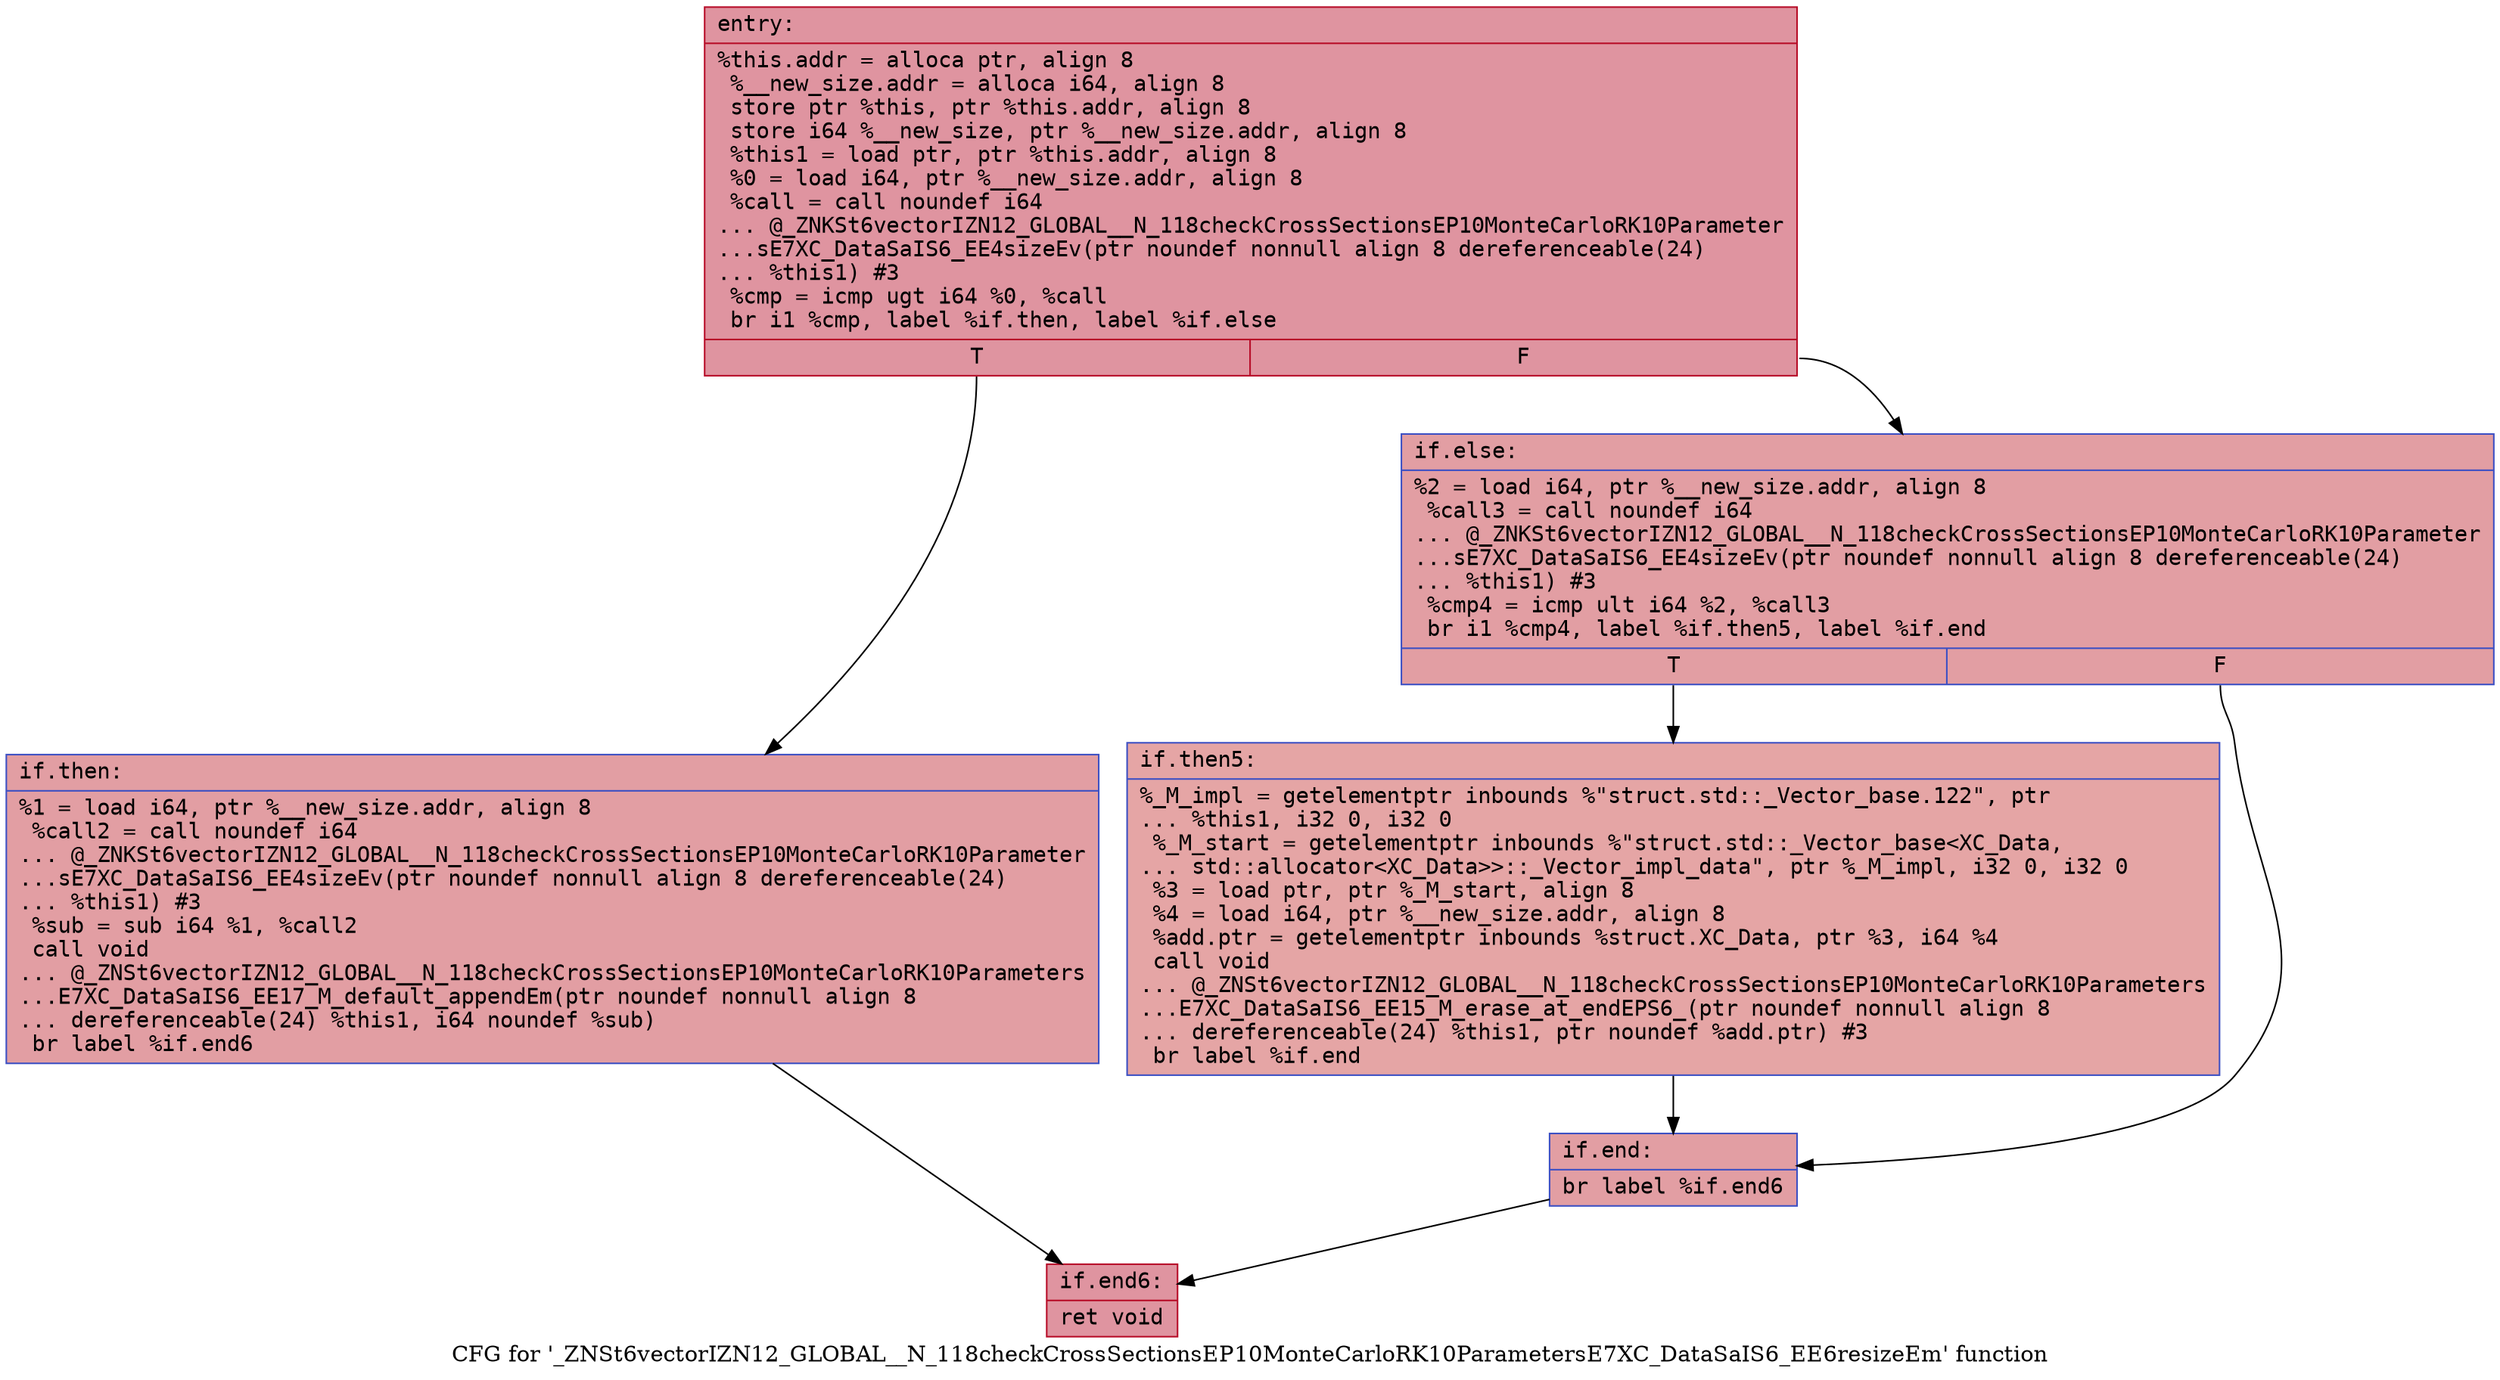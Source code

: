 digraph "CFG for '_ZNSt6vectorIZN12_GLOBAL__N_118checkCrossSectionsEP10MonteCarloRK10ParametersE7XC_DataSaIS6_EE6resizeEm' function" {
	label="CFG for '_ZNSt6vectorIZN12_GLOBAL__N_118checkCrossSectionsEP10MonteCarloRK10ParametersE7XC_DataSaIS6_EE6resizeEm' function";

	Node0x55dab48f4bc0 [shape=record,color="#b70d28ff", style=filled, fillcolor="#b70d2870" fontname="Courier",label="{entry:\l|  %this.addr = alloca ptr, align 8\l  %__new_size.addr = alloca i64, align 8\l  store ptr %this, ptr %this.addr, align 8\l  store i64 %__new_size, ptr %__new_size.addr, align 8\l  %this1 = load ptr, ptr %this.addr, align 8\l  %0 = load i64, ptr %__new_size.addr, align 8\l  %call = call noundef i64\l... @_ZNKSt6vectorIZN12_GLOBAL__N_118checkCrossSectionsEP10MonteCarloRK10Parameter\l...sE7XC_DataSaIS6_EE4sizeEv(ptr noundef nonnull align 8 dereferenceable(24)\l... %this1) #3\l  %cmp = icmp ugt i64 %0, %call\l  br i1 %cmp, label %if.then, label %if.else\l|{<s0>T|<s1>F}}"];
	Node0x55dab48f4bc0:s0 -> Node0x55dab48f51c0[tooltip="entry -> if.then\nProbability 50.00%" ];
	Node0x55dab48f4bc0:s1 -> Node0x55dab48f5290[tooltip="entry -> if.else\nProbability 50.00%" ];
	Node0x55dab48f51c0 [shape=record,color="#3d50c3ff", style=filled, fillcolor="#be242e70" fontname="Courier",label="{if.then:\l|  %1 = load i64, ptr %__new_size.addr, align 8\l  %call2 = call noundef i64\l... @_ZNKSt6vectorIZN12_GLOBAL__N_118checkCrossSectionsEP10MonteCarloRK10Parameter\l...sE7XC_DataSaIS6_EE4sizeEv(ptr noundef nonnull align 8 dereferenceable(24)\l... %this1) #3\l  %sub = sub i64 %1, %call2\l  call void\l... @_ZNSt6vectorIZN12_GLOBAL__N_118checkCrossSectionsEP10MonteCarloRK10Parameters\l...E7XC_DataSaIS6_EE17_M_default_appendEm(ptr noundef nonnull align 8\l... dereferenceable(24) %this1, i64 noundef %sub)\l  br label %if.end6\l}"];
	Node0x55dab48f51c0 -> Node0x55dab48f59b0[tooltip="if.then -> if.end6\nProbability 100.00%" ];
	Node0x55dab48f5290 [shape=record,color="#3d50c3ff", style=filled, fillcolor="#be242e70" fontname="Courier",label="{if.else:\l|  %2 = load i64, ptr %__new_size.addr, align 8\l  %call3 = call noundef i64\l... @_ZNKSt6vectorIZN12_GLOBAL__N_118checkCrossSectionsEP10MonteCarloRK10Parameter\l...sE7XC_DataSaIS6_EE4sizeEv(ptr noundef nonnull align 8 dereferenceable(24)\l... %this1) #3\l  %cmp4 = icmp ult i64 %2, %call3\l  br i1 %cmp4, label %if.then5, label %if.end\l|{<s0>T|<s1>F}}"];
	Node0x55dab48f5290:s0 -> Node0x55dab48f5e30[tooltip="if.else -> if.then5\nProbability 50.00%" ];
	Node0x55dab48f5290:s1 -> Node0x55dab48f5e80[tooltip="if.else -> if.end\nProbability 50.00%" ];
	Node0x55dab48f5e30 [shape=record,color="#3d50c3ff", style=filled, fillcolor="#c5333470" fontname="Courier",label="{if.then5:\l|  %_M_impl = getelementptr inbounds %\"struct.std::_Vector_base.122\", ptr\l... %this1, i32 0, i32 0\l  %_M_start = getelementptr inbounds %\"struct.std::_Vector_base\<XC_Data,\l... std::allocator\<XC_Data\>\>::_Vector_impl_data\", ptr %_M_impl, i32 0, i32 0\l  %3 = load ptr, ptr %_M_start, align 8\l  %4 = load i64, ptr %__new_size.addr, align 8\l  %add.ptr = getelementptr inbounds %struct.XC_Data, ptr %3, i64 %4\l  call void\l... @_ZNSt6vectorIZN12_GLOBAL__N_118checkCrossSectionsEP10MonteCarloRK10Parameters\l...E7XC_DataSaIS6_EE15_M_erase_at_endEPS6_(ptr noundef nonnull align 8\l... dereferenceable(24) %this1, ptr noundef %add.ptr) #3\l  br label %if.end\l}"];
	Node0x55dab48f5e30 -> Node0x55dab48f5e80[tooltip="if.then5 -> if.end\nProbability 100.00%" ];
	Node0x55dab48f5e80 [shape=record,color="#3d50c3ff", style=filled, fillcolor="#be242e70" fontname="Courier",label="{if.end:\l|  br label %if.end6\l}"];
	Node0x55dab48f5e80 -> Node0x55dab48f59b0[tooltip="if.end -> if.end6\nProbability 100.00%" ];
	Node0x55dab48f59b0 [shape=record,color="#b70d28ff", style=filled, fillcolor="#b70d2870" fontname="Courier",label="{if.end6:\l|  ret void\l}"];
}
